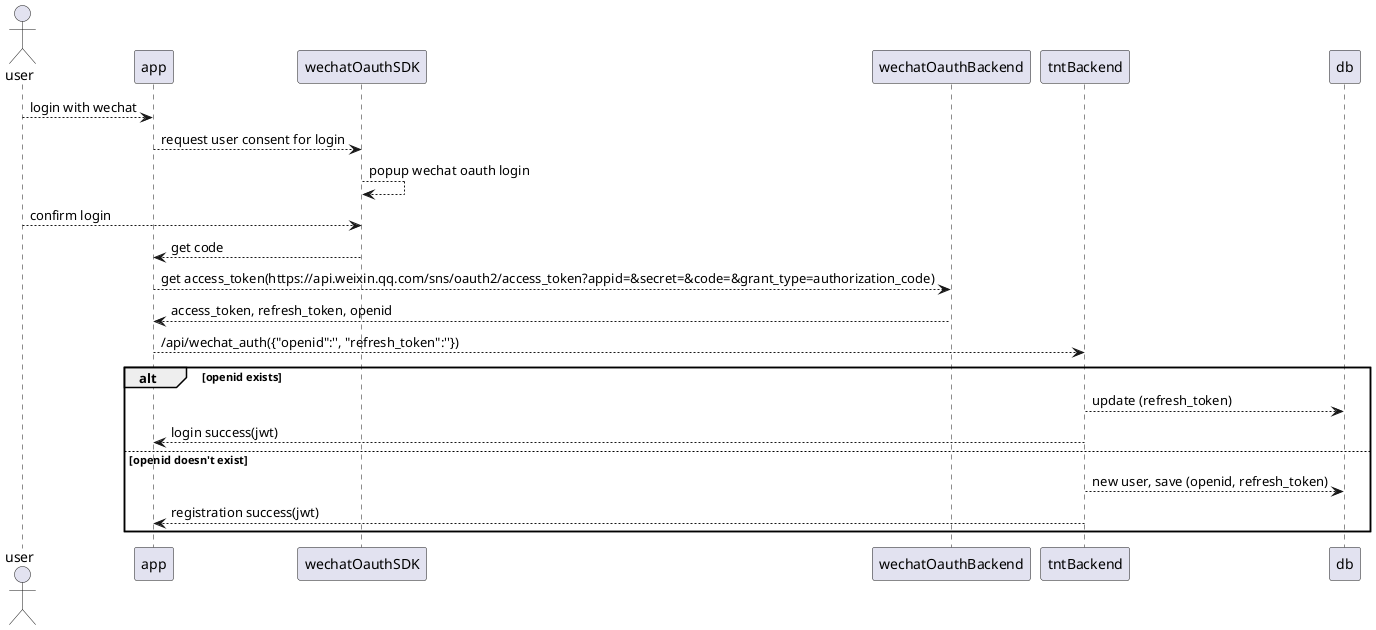 @startuml
actor user
user --> app: login with wechat
app --> wechatOauthSDK :request user consent for login
wechatOauthSDK --> wechatOauthSDK:popup wechat oauth login
user --> wechatOauthSDK: confirm login
wechatOauthSDK --> app: get code
app --> wechatOauthBackend: get access_token(https://api.weixin.qq.com/sns/oauth2/access_token?appid=&secret=&code=&grant_type=authorization_code)
wechatOauthBackend --> app: access_token, refresh_token, openid
app --> tntBackend:/api/wechat_auth({"openid":'', "refresh_token":''})
alt openid exists
tntBackend --> db:update (refresh_token)
tntBackend --> app:login success(jwt)
else openid doesn't exist
tntBackend --> db:new user, save (openid, refresh_token)
tntBackend --> app:registration success(jwt)
end
@enduml